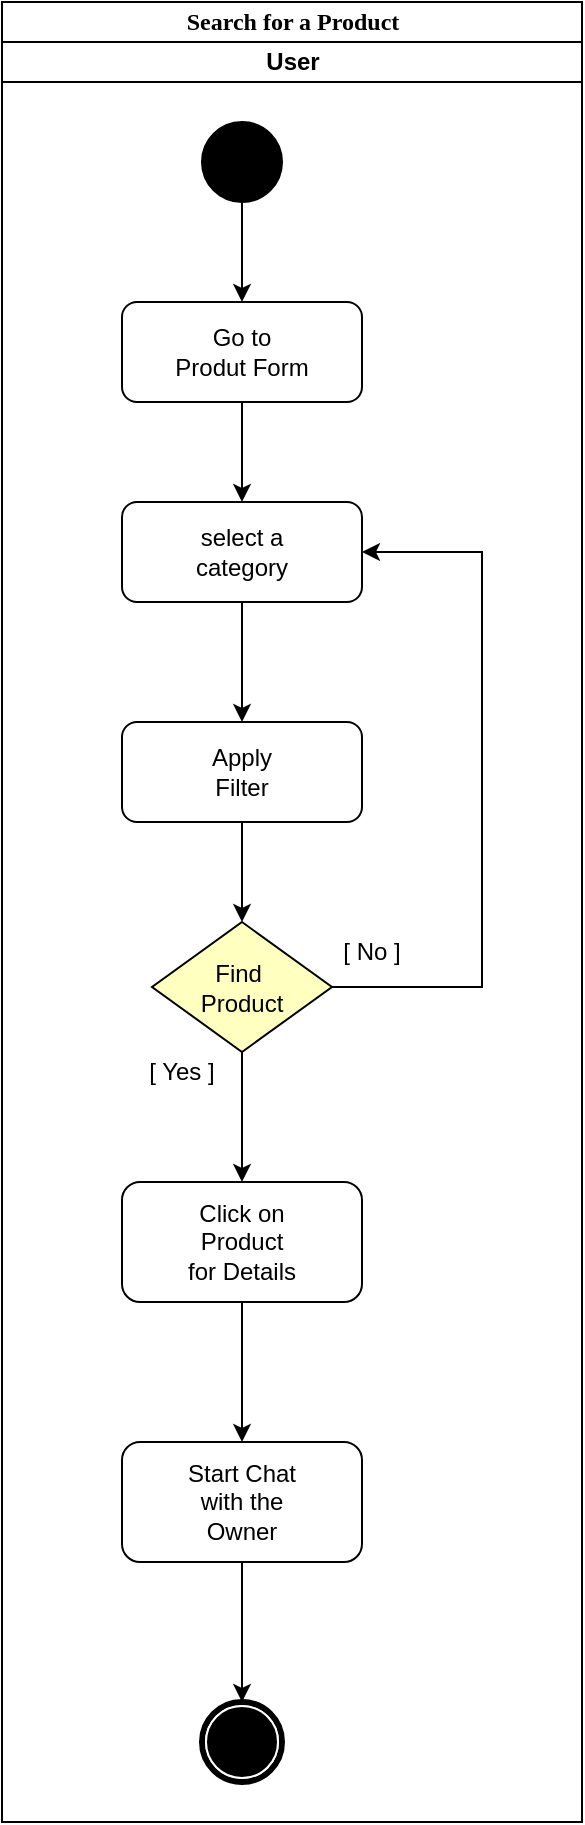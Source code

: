 <mxfile version="26.2.2">
  <diagram name="Page-1" id="0783ab3e-0a74-02c8-0abd-f7b4e66b4bec">
    <mxGraphModel dx="1044" dy="626" grid="1" gridSize="10" guides="1" tooltips="1" connect="1" arrows="1" fold="1" page="1" pageScale="1" pageWidth="850" pageHeight="1100" background="none" math="0" shadow="0">
      <root>
        <mxCell id="0" />
        <mxCell id="1" parent="0" />
        <mxCell id="1c1d494c118603dd-1" value="Search for a Product" style="swimlane;html=1;childLayout=stackLayout;startSize=20;rounded=0;shadow=0;comic=0;labelBackgroundColor=none;strokeWidth=1;fontFamily=Verdana;fontSize=12;align=center;" parent="1" vertex="1">
          <mxGeometry x="270" y="30" width="290" height="910" as="geometry" />
        </mxCell>
        <mxCell id="1c1d494c118603dd-4" value="User" style="swimlane;html=1;startSize=20;" parent="1c1d494c118603dd-1" vertex="1">
          <mxGeometry y="20" width="290" height="890" as="geometry" />
        </mxCell>
        <mxCell id="r_fybT9sE6NHw-fiQ81Q-2" value="" style="edgeStyle=orthogonalEdgeStyle;rounded=0;orthogonalLoop=1;jettySize=auto;html=1;" parent="1c1d494c118603dd-4" source="60571a20871a0731-4" target="r_fybT9sE6NHw-fiQ81Q-1" edge="1">
          <mxGeometry relative="1" as="geometry" />
        </mxCell>
        <mxCell id="60571a20871a0731-4" value="" style="ellipse;whiteSpace=wrap;html=1;rounded=0;shadow=0;comic=0;labelBackgroundColor=none;strokeWidth=1;fillColor=#000000;fontFamily=Verdana;fontSize=12;align=center;" parent="1c1d494c118603dd-4" vertex="1">
          <mxGeometry x="100" y="40" width="40" height="40" as="geometry" />
        </mxCell>
        <mxCell id="60571a20871a0731-5" value="" style="shape=mxgraph.bpmn.shape;html=1;verticalLabelPosition=bottom;labelBackgroundColor=#ffffff;verticalAlign=top;perimeter=ellipsePerimeter;outline=end;symbol=terminate;rounded=0;shadow=0;comic=0;strokeWidth=1;fontFamily=Verdana;fontSize=12;align=center;" parent="1c1d494c118603dd-4" vertex="1">
          <mxGeometry x="100" y="830" width="40" height="40" as="geometry" />
        </mxCell>
        <mxCell id="r_fybT9sE6NHw-fiQ81Q-6" value="" style="edgeStyle=orthogonalEdgeStyle;rounded=0;orthogonalLoop=1;jettySize=auto;html=1;" parent="1c1d494c118603dd-4" source="r_fybT9sE6NHw-fiQ81Q-1" target="r_fybT9sE6NHw-fiQ81Q-5" edge="1">
          <mxGeometry relative="1" as="geometry" />
        </mxCell>
        <mxCell id="r_fybT9sE6NHw-fiQ81Q-1" value="" style="rounded=1;whiteSpace=wrap;html=1;" parent="1c1d494c118603dd-4" vertex="1">
          <mxGeometry x="60" y="130" width="120" height="50" as="geometry" />
        </mxCell>
        <mxCell id="r_fybT9sE6NHw-fiQ81Q-3" style="edgeStyle=orthogonalEdgeStyle;rounded=0;orthogonalLoop=1;jettySize=auto;html=1;exitX=0.5;exitY=1;exitDx=0;exitDy=0;" parent="1c1d494c118603dd-4" source="r_fybT9sE6NHw-fiQ81Q-1" target="r_fybT9sE6NHw-fiQ81Q-1" edge="1">
          <mxGeometry relative="1" as="geometry" />
        </mxCell>
        <mxCell id="r_fybT9sE6NHw-fiQ81Q-4" value="Go to Produt Form" style="text;html=1;align=center;verticalAlign=middle;whiteSpace=wrap;rounded=0;" parent="1c1d494c118603dd-4" vertex="1">
          <mxGeometry x="85" y="140" width="70" height="30" as="geometry" />
        </mxCell>
        <mxCell id="r_fybT9sE6NHw-fiQ81Q-9" value="" style="edgeStyle=orthogonalEdgeStyle;rounded=0;orthogonalLoop=1;jettySize=auto;html=1;" parent="1c1d494c118603dd-4" source="r_fybT9sE6NHw-fiQ81Q-5" target="r_fybT9sE6NHw-fiQ81Q-8" edge="1">
          <mxGeometry relative="1" as="geometry" />
        </mxCell>
        <mxCell id="r_fybT9sE6NHw-fiQ81Q-5" value="" style="rounded=1;whiteSpace=wrap;html=1;" parent="1c1d494c118603dd-4" vertex="1">
          <mxGeometry x="60" y="230" width="120" height="50" as="geometry" />
        </mxCell>
        <mxCell id="r_fybT9sE6NHw-fiQ81Q-7" value="select a category" style="text;html=1;align=center;verticalAlign=middle;whiteSpace=wrap;rounded=0;" parent="1c1d494c118603dd-4" vertex="1">
          <mxGeometry x="90" y="240" width="60" height="30" as="geometry" />
        </mxCell>
        <mxCell id="r_fybT9sE6NHw-fiQ81Q-15" value="" style="edgeStyle=orthogonalEdgeStyle;rounded=0;orthogonalLoop=1;jettySize=auto;html=1;" parent="1c1d494c118603dd-4" source="r_fybT9sE6NHw-fiQ81Q-8" target="r_fybT9sE6NHw-fiQ81Q-11" edge="1">
          <mxGeometry relative="1" as="geometry" />
        </mxCell>
        <mxCell id="r_fybT9sE6NHw-fiQ81Q-8" value="" style="rounded=1;whiteSpace=wrap;html=1;" parent="1c1d494c118603dd-4" vertex="1">
          <mxGeometry x="60" y="340" width="120" height="50" as="geometry" />
        </mxCell>
        <mxCell id="r_fybT9sE6NHw-fiQ81Q-10" value="Apply Filter" style="text;html=1;align=center;verticalAlign=middle;whiteSpace=wrap;rounded=0;" parent="1c1d494c118603dd-4" vertex="1">
          <mxGeometry x="90" y="345" width="60" height="40" as="geometry" />
        </mxCell>
        <mxCell id="r_fybT9sE6NHw-fiQ81Q-20" style="edgeStyle=orthogonalEdgeStyle;rounded=0;orthogonalLoop=1;jettySize=auto;html=1;entryX=0.5;entryY=0;entryDx=0;entryDy=0;" parent="1c1d494c118603dd-4" source="r_fybT9sE6NHw-fiQ81Q-11" target="r_fybT9sE6NHw-fiQ81Q-16" edge="1">
          <mxGeometry relative="1" as="geometry" />
        </mxCell>
        <mxCell id="r_fybT9sE6NHw-fiQ81Q-23" style="edgeStyle=orthogonalEdgeStyle;rounded=0;orthogonalLoop=1;jettySize=auto;html=1;entryX=1;entryY=0.5;entryDx=0;entryDy=0;" parent="1c1d494c118603dd-4" source="r_fybT9sE6NHw-fiQ81Q-11" target="r_fybT9sE6NHw-fiQ81Q-5" edge="1">
          <mxGeometry relative="1" as="geometry">
            <mxPoint x="270" y="570" as="targetPoint" />
            <Array as="points">
              <mxPoint x="240" y="473" />
              <mxPoint x="240" y="255" />
            </Array>
          </mxGeometry>
        </mxCell>
        <mxCell id="r_fybT9sE6NHw-fiQ81Q-11" value="Find&amp;nbsp;&lt;div&gt;Product&lt;/div&gt;" style="rhombus;whiteSpace=wrap;html=1;fontColor=#000000;fillColor=#ffffc0;strokeColor=#000000;" parent="1c1d494c118603dd-4" vertex="1">
          <mxGeometry x="75" y="440" width="90" height="65" as="geometry" />
        </mxCell>
        <mxCell id="r_fybT9sE6NHw-fiQ81Q-27" value="" style="edgeStyle=orthogonalEdgeStyle;rounded=0;orthogonalLoop=1;jettySize=auto;html=1;" parent="1c1d494c118603dd-4" source="r_fybT9sE6NHw-fiQ81Q-16" target="r_fybT9sE6NHw-fiQ81Q-26" edge="1">
          <mxGeometry relative="1" as="geometry" />
        </mxCell>
        <mxCell id="r_fybT9sE6NHw-fiQ81Q-16" value="" style="rounded=1;whiteSpace=wrap;html=1;" parent="1c1d494c118603dd-4" vertex="1">
          <mxGeometry x="60" y="570" width="120" height="60" as="geometry" />
        </mxCell>
        <mxCell id="r_fybT9sE6NHw-fiQ81Q-21" value="[ Yes ]" style="text;html=1;align=center;verticalAlign=middle;whiteSpace=wrap;rounded=0;" parent="1c1d494c118603dd-4" vertex="1">
          <mxGeometry x="60" y="500" width="60" height="30" as="geometry" />
        </mxCell>
        <mxCell id="r_fybT9sE6NHw-fiQ81Q-24" value="[ No ]" style="text;html=1;align=center;verticalAlign=middle;whiteSpace=wrap;rounded=0;" parent="1c1d494c118603dd-4" vertex="1">
          <mxGeometry x="155" y="440" width="60" height="30" as="geometry" />
        </mxCell>
        <mxCell id="r_fybT9sE6NHw-fiQ81Q-25" value="Click on Product for Details" style="text;html=1;align=center;verticalAlign=middle;whiteSpace=wrap;rounded=0;" parent="1c1d494c118603dd-4" vertex="1">
          <mxGeometry x="90" y="585" width="60" height="30" as="geometry" />
        </mxCell>
        <mxCell id="r_fybT9sE6NHw-fiQ81Q-29" value="" style="edgeStyle=orthogonalEdgeStyle;rounded=0;orthogonalLoop=1;jettySize=auto;html=1;" parent="1c1d494c118603dd-4" source="r_fybT9sE6NHw-fiQ81Q-26" target="60571a20871a0731-5" edge="1">
          <mxGeometry relative="1" as="geometry" />
        </mxCell>
        <mxCell id="r_fybT9sE6NHw-fiQ81Q-26" value="" style="rounded=1;whiteSpace=wrap;html=1;" parent="1c1d494c118603dd-4" vertex="1">
          <mxGeometry x="60" y="700" width="120" height="60" as="geometry" />
        </mxCell>
        <mxCell id="r_fybT9sE6NHw-fiQ81Q-28" value="Start Chat with the Owner" style="text;html=1;align=center;verticalAlign=middle;whiteSpace=wrap;rounded=0;" parent="1c1d494c118603dd-4" vertex="1">
          <mxGeometry x="90" y="715" width="60" height="30" as="geometry" />
        </mxCell>
      </root>
    </mxGraphModel>
  </diagram>
</mxfile>
